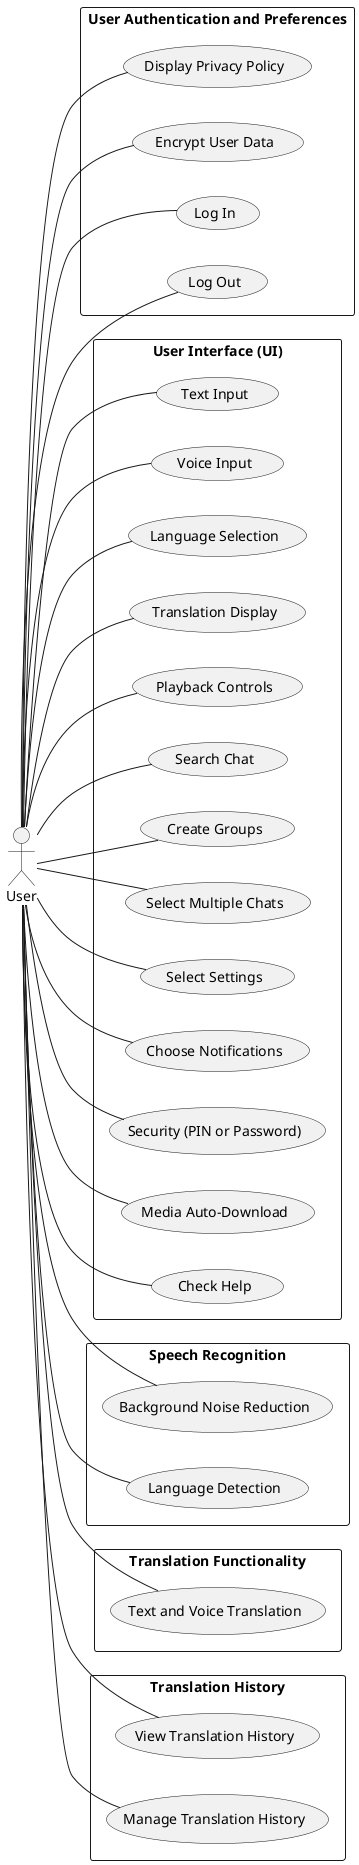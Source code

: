 @startuml

left to right direction

actor User as U

rectangle "User Authentication and Preferences" {
    usecase "Display Privacy Policy" as DisplayPrivacyPolicy
    usecase "Encrypt User Data" as EncryptData
    usecase "Log In" as LogIn
    usecase "Log Out" as LogOut
}

rectangle "User Interface (UI)" {
    usecase "Text Input" as TextInput
    usecase "Voice Input" as VoiceInput
    usecase "Language Selection" as LanguageSelection
    usecase "Translation Display" as TranslationDisplay
    usecase "Playback Controls" as PlaybackControls
    usecase "Search Chat" as SearchChat
    usecase "Create Groups" as CreateGroups
    usecase "Select Multiple Chats" as SelectMultipleChats
    usecase "Select Settings" as SelectSettings
    usecase "Choose Notifications" as ChooseNotifications
    usecase "Security (PIN or Password)" as Security
    usecase "Media Auto-Download" as MediaAutoDownload
    usecase "Check Help" as CheckHelp
}

rectangle "Speech Recognition" {
    usecase "Background Noise Reduction" as NoiseReduction
    usecase "Language Detection" as LanguageDetection
}

rectangle "Translation Functionality" {
    usecase "Text and Voice Translation" as Translation
}

rectangle "Translation History" {
    usecase "View Translation History" as ViewTranslationHistory
    usecase "Manage Translation History" as ManageTranslationHistory
}

U -- DisplayPrivacyPolicy
U -- EncryptData
U -- LogIn
U -- LogOut
U -- TextInput
U -- VoiceInput
U -- LanguageSelection
U -- TranslationDisplay
U -- PlaybackControls
U -- SearchChat
U -- CreateGroups
U -- SelectMultipleChats
U -- SelectSettings
U -- ChooseNotifications
U -- Security
U -- MediaAutoDownload
U -- CheckHelp
U -- NoiseReduction
U -- LanguageDetection
U -- Translation
U -- ViewTranslationHistory
U -- ManageTranslationHistory

@enduml
